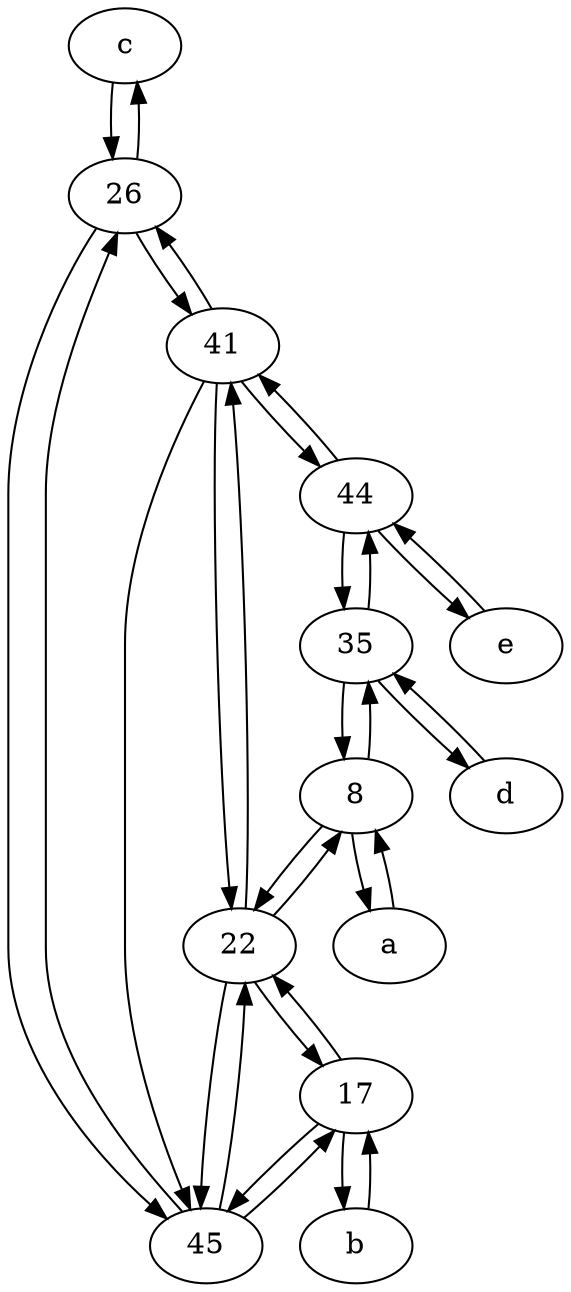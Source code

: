 digraph  {
	c [pos="20,10!"];
	e [pos="30,50!"];
	d [pos="20,30!"];
	b [pos="50,20!"];
	a [pos="40,10!"];
	44;
	17;
	45;
	41;
	26;
	8;
	35;
	22;
	22 -> 8;
	44 -> e;
	41 -> 22;
	41 -> 45;
	45 -> 26;
	41 -> 26;
	35 -> d;
	e -> 44;
	8 -> 22;
	35 -> 44;
	26 -> 45;
	22 -> 17;
	17 -> 22;
	17 -> 45;
	45 -> 17;
	45 -> 22;
	22 -> 45;
	26 -> 41;
	8 -> a;
	35 -> 8;
	8 -> 35;
	26 -> c;
	22 -> 41;
	a -> 8;
	c -> 26;
	d -> 35;
	41 -> 44;
	44 -> 35;
	44 -> 41;
	17 -> b;
	b -> 17;

	}